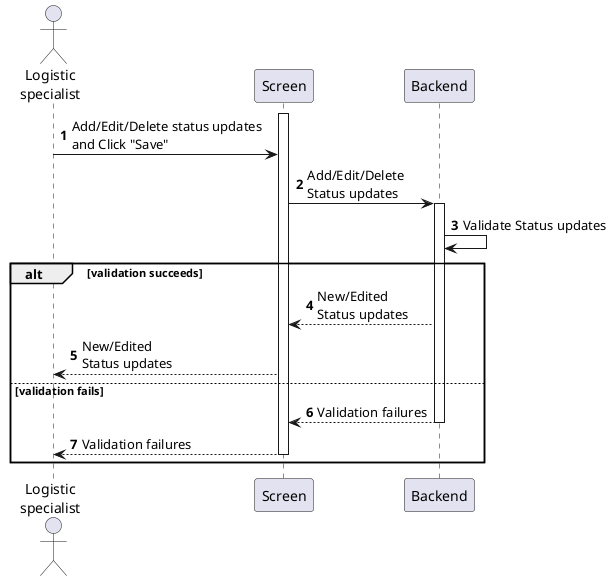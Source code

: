 @startuml sales-order-update-status
autonumber

actor "Logistic\nspecialist" as a
participant Screen as f
participant Backend as b

activate f
a -> f : Add/Edit/Delete status updates\nand Click "Save"
f -> b : Add/Edit/Delete\nStatus updates
activate b
b -> b : Validate Status updates

alt validation succeeds
    b --> f : New/Edited\nStatus updates
    f --> a : New/Edited\nStatus updates
else validation fails
    return Validation failures
    f --> a : Validation failures
    deactivate f
end
@enduml